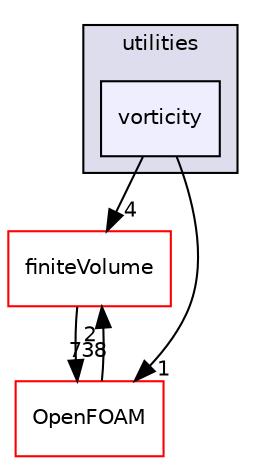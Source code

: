 digraph "src/postProcessing/functionObjects/utilities/vorticity" {
  bgcolor=transparent;
  compound=true
  node [ fontsize="10", fontname="Helvetica"];
  edge [ labelfontsize="10", labelfontname="Helvetica"];
  subgraph clusterdir_5fa51d5799d140e0f60107297bff2985 {
    graph [ bgcolor="#ddddee", pencolor="black", label="utilities" fontname="Helvetica", fontsize="10", URL="dir_5fa51d5799d140e0f60107297bff2985.html"]
  dir_e40ad9f23bcecdddf102e9598c8bd81a [shape=box, label="vorticity", style="filled", fillcolor="#eeeeff", pencolor="black", URL="dir_e40ad9f23bcecdddf102e9598c8bd81a.html"];
  }
  dir_9bd15774b555cf7259a6fa18f99fe99b [shape=box label="finiteVolume" color="red" URL="dir_9bd15774b555cf7259a6fa18f99fe99b.html"];
  dir_c5473ff19b20e6ec4dfe5c310b3778a8 [shape=box label="OpenFOAM" color="red" URL="dir_c5473ff19b20e6ec4dfe5c310b3778a8.html"];
  dir_9bd15774b555cf7259a6fa18f99fe99b->dir_c5473ff19b20e6ec4dfe5c310b3778a8 [headlabel="738", labeldistance=1.5 headhref="dir_000898_001898.html"];
  dir_e40ad9f23bcecdddf102e9598c8bd81a->dir_9bd15774b555cf7259a6fa18f99fe99b [headlabel="4", labeldistance=1.5 headhref="dir_002531_000898.html"];
  dir_e40ad9f23bcecdddf102e9598c8bd81a->dir_c5473ff19b20e6ec4dfe5c310b3778a8 [headlabel="1", labeldistance=1.5 headhref="dir_002531_001898.html"];
  dir_c5473ff19b20e6ec4dfe5c310b3778a8->dir_9bd15774b555cf7259a6fa18f99fe99b [headlabel="2", labeldistance=1.5 headhref="dir_001898_000898.html"];
}
